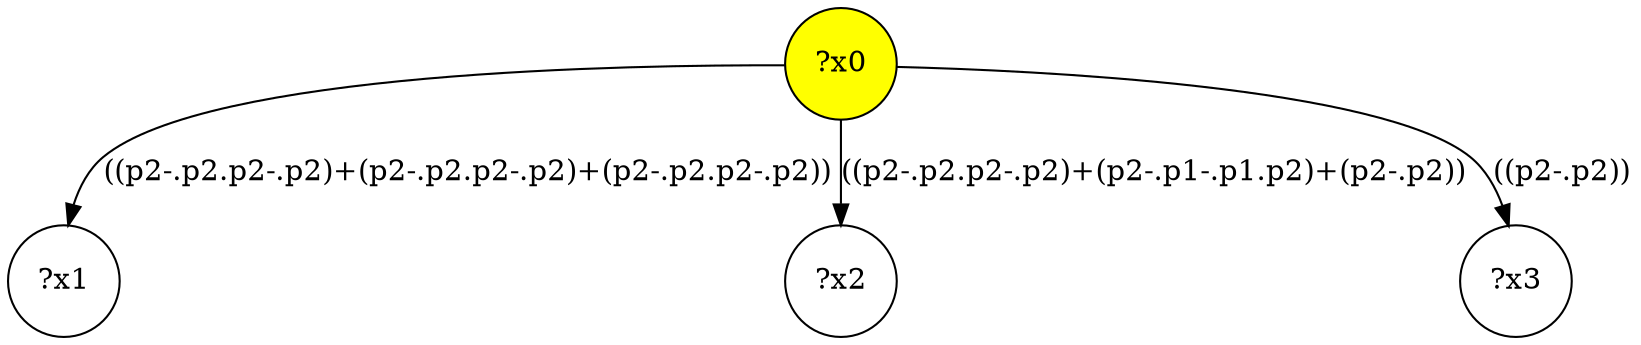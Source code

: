 digraph g {
	x0 [fillcolor="yellow", style="filled," shape=circle, label="?x0"];
	x1 [shape=circle, label="?x1"];
	x0 -> x1 [label="((p2-.p2.p2-.p2)+(p2-.p2.p2-.p2)+(p2-.p2.p2-.p2))"];
	x2 [shape=circle, label="?x2"];
	x0 -> x2 [label="((p2-.p2.p2-.p2)+(p2-.p1-.p1.p2)+(p2-.p2))"];
	x3 [shape=circle, label="?x3"];
	x0 -> x3 [label="((p2-.p2))"];
}
